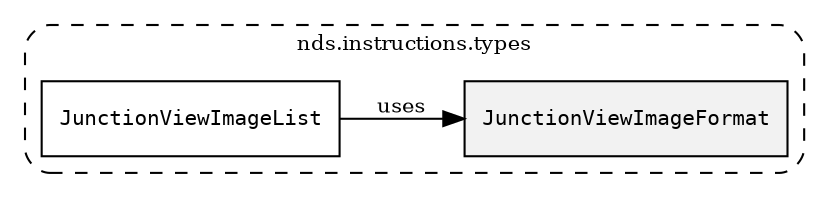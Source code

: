 /**
 * This dot file creates symbol collaboration diagram for JunctionViewImageFormat.
 */
digraph ZSERIO
{
    node [shape=box, fontsize=10];
    rankdir="LR";
    fontsize=10;
    tooltip="JunctionViewImageFormat collaboration diagram";

    subgraph "cluster_nds.instructions.types"
    {
        style="dashed, rounded";
        label="nds.instructions.types";
        tooltip="Package nds.instructions.types";
        href="../../../content/packages/nds.instructions.types.html#Package-nds-instructions-types";
        target="_parent";

        "JunctionViewImageFormat" [style="filled", fillcolor="#0000000D", target="_parent", label=<<font face="monospace"><table align="center" border="0" cellspacing="0" cellpadding="0"><tr><td href="../../../content/packages/nds.instructions.types.html#Enum-JunctionViewImageFormat" title="Enum defined in nds.instructions.types">JunctionViewImageFormat</td></tr></table></font>>];
        "JunctionViewImageList" [target="_parent", label=<<font face="monospace"><table align="center" border="0" cellspacing="0" cellpadding="0"><tr><td href="../../../content/packages/nds.instructions.types.html#Structure-JunctionViewImageList" title="Structure defined in nds.instructions.types">JunctionViewImageList</td></tr></table></font>>];
    }

    "JunctionViewImageList" -> "JunctionViewImageFormat" [label="uses", fontsize=10];
}
